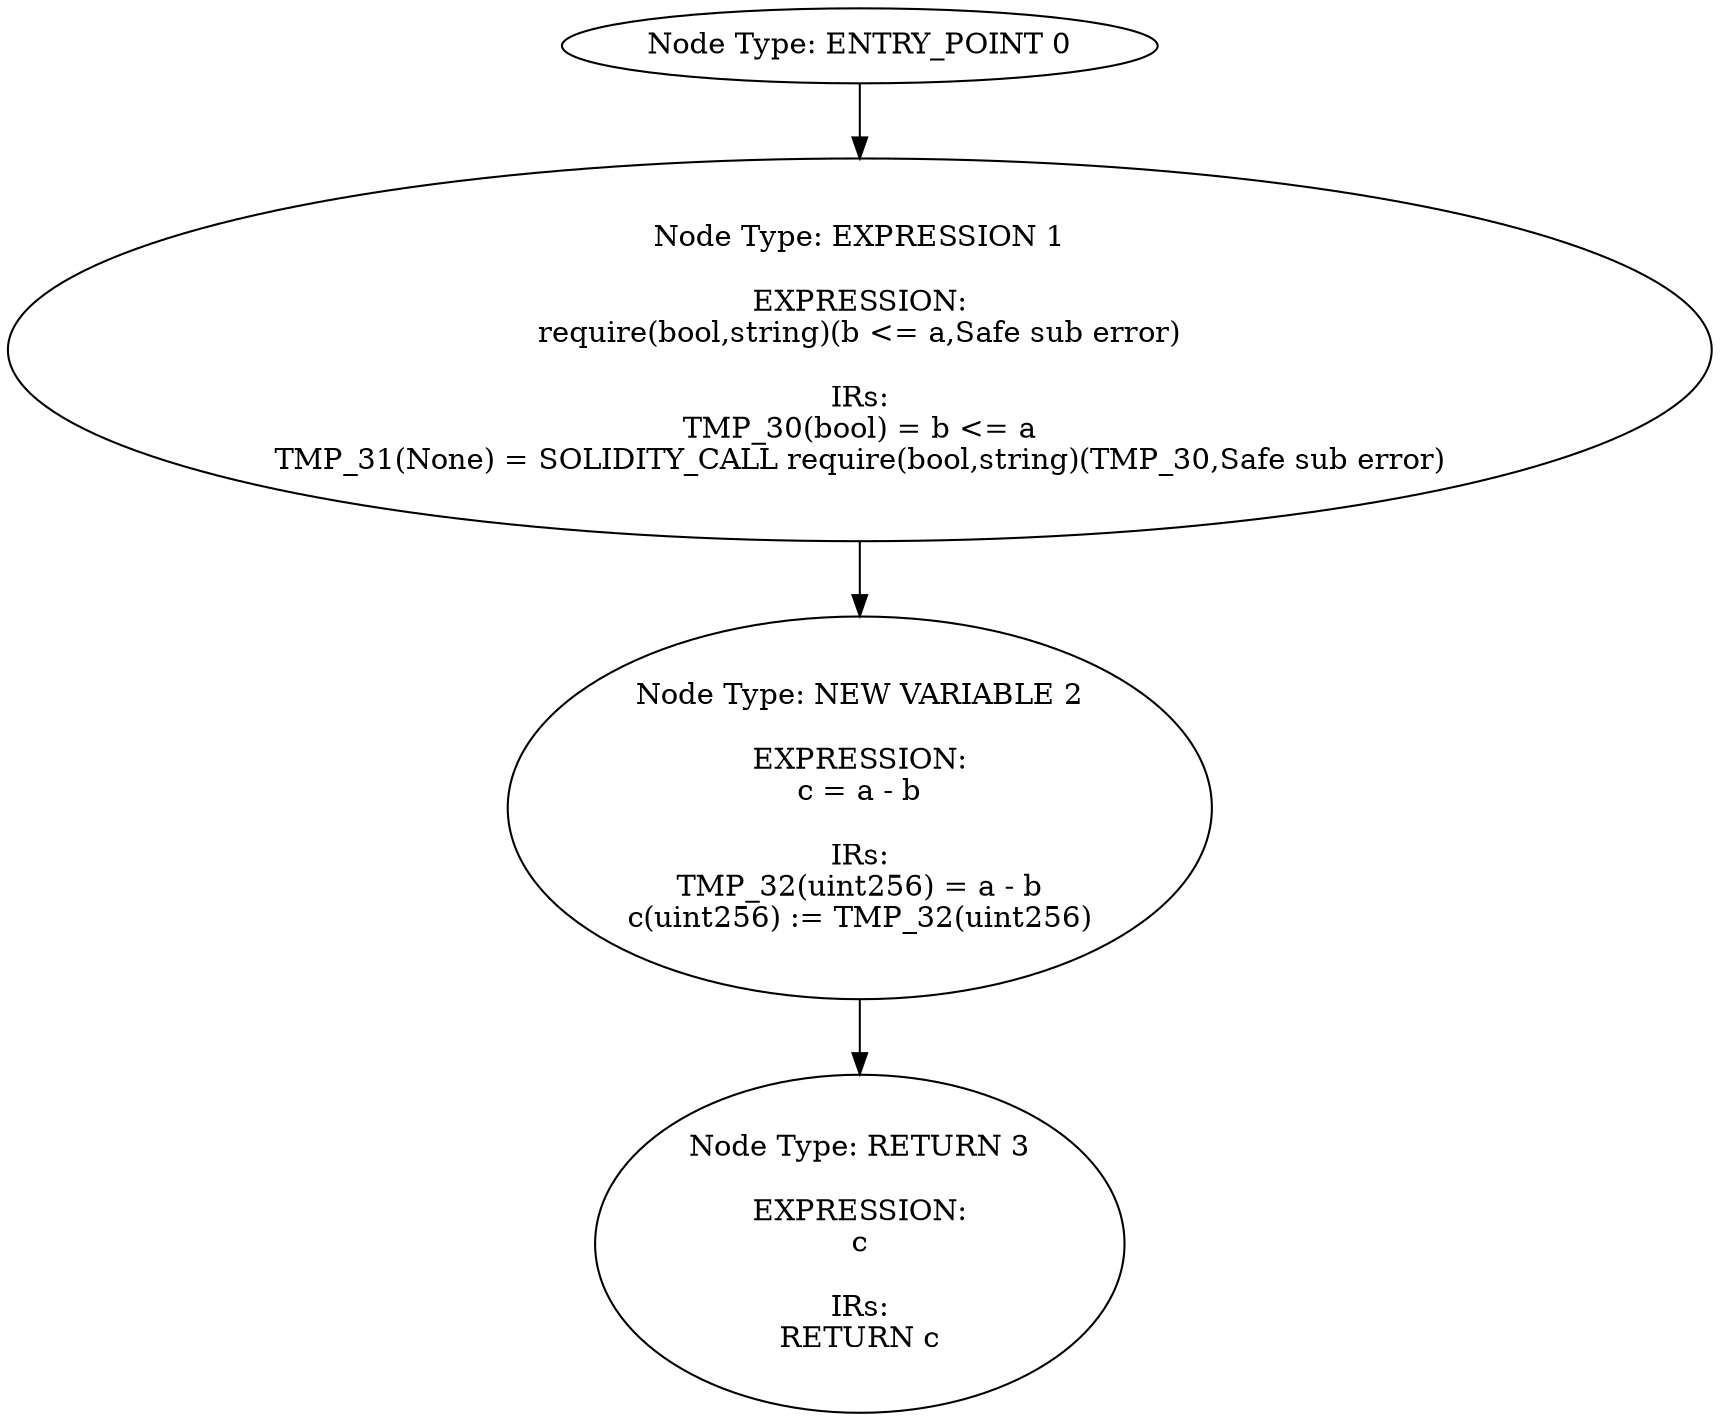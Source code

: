 digraph{
0[label="Node Type: ENTRY_POINT 0
"];
0->1;
1[label="Node Type: EXPRESSION 1

EXPRESSION:
require(bool,string)(b <= a,Safe sub error)

IRs:
TMP_30(bool) = b <= a
TMP_31(None) = SOLIDITY_CALL require(bool,string)(TMP_30,Safe sub error)"];
1->2;
2[label="Node Type: NEW VARIABLE 2

EXPRESSION:
c = a - b

IRs:
TMP_32(uint256) = a - b
c(uint256) := TMP_32(uint256)"];
2->3;
3[label="Node Type: RETURN 3

EXPRESSION:
c

IRs:
RETURN c"];
}
